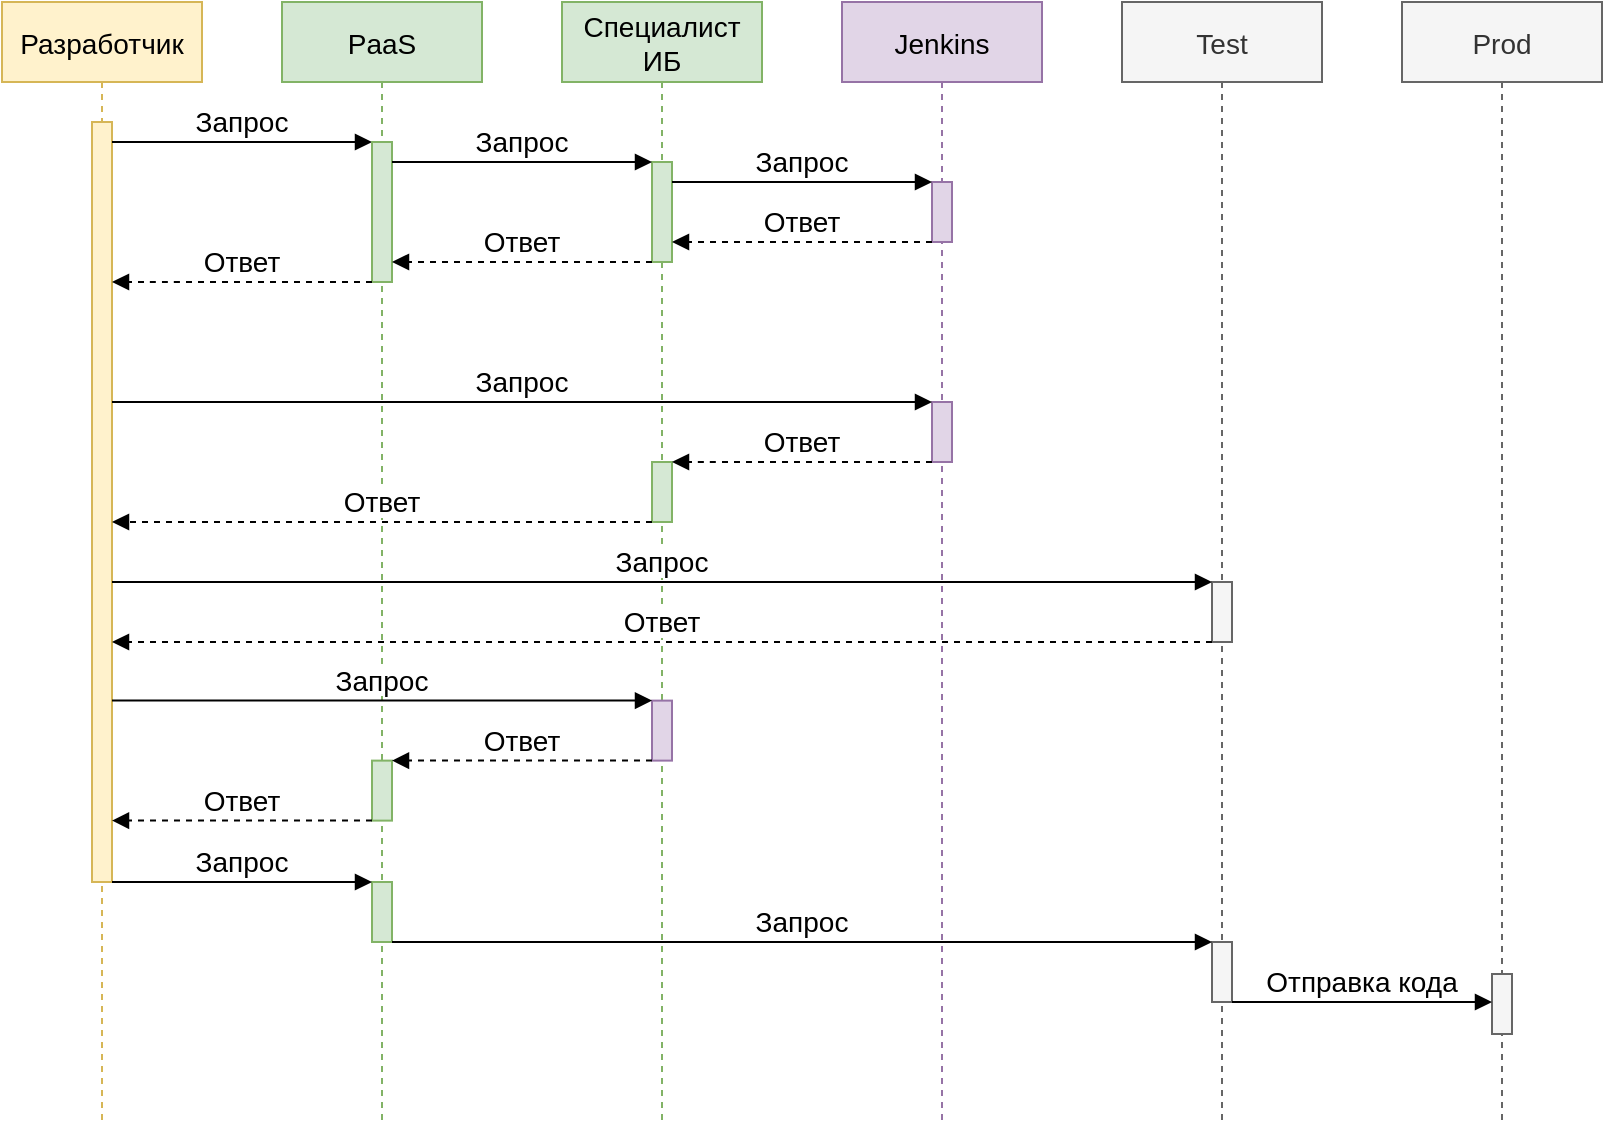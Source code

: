 <mxfile version="15.2.7" type="github" pages="4">
  <diagram id="kgpKYQtTHZ0yAKxKKP6v" name="Page-1">
    <mxGraphModel dx="1502" dy="840" grid="1" gridSize="10" guides="1" tooltips="1" connect="1" arrows="1" fold="1" page="1" pageScale="1" pageWidth="850" pageHeight="1100" math="0" shadow="0">
      <root>
        <mxCell id="0" />
        <mxCell id="1" parent="0" />
        <mxCell id="3nuBFxr9cyL0pnOWT2aG-1" value="Разработчик" style="shape=umlLifeline;perimeter=lifelinePerimeter;container=1;collapsible=0;recursiveResize=0;shadow=0;strokeWidth=1;fillColor=#fff2cc;strokeColor=#d6b656;fontStyle=0;fontSize=14;" parent="1" vertex="1">
          <mxGeometry x="20" y="80" width="100" height="560" as="geometry" />
        </mxCell>
        <mxCell id="3nuBFxr9cyL0pnOWT2aG-2" value="" style="points=[];perimeter=orthogonalPerimeter;shadow=0;strokeWidth=1;fillColor=#fff2cc;strokeColor=#d6b656;fontStyle=0;fontSize=14;" parent="3nuBFxr9cyL0pnOWT2aG-1" vertex="1">
          <mxGeometry x="45" y="60" width="10" height="380" as="geometry" />
        </mxCell>
        <mxCell id="3nuBFxr9cyL0pnOWT2aG-5" value="Специалист&#xa;ИБ" style="shape=umlLifeline;perimeter=lifelinePerimeter;container=1;collapsible=0;recursiveResize=0;shadow=0;strokeWidth=1;fillColor=#d5e8d4;strokeColor=#82b366;fontStyle=0;fontSize=14;" parent="1" vertex="1">
          <mxGeometry x="300" y="80" width="100" height="560" as="geometry" />
        </mxCell>
        <mxCell id="3nuBFxr9cyL0pnOWT2aG-6" value="" style="points=[];perimeter=orthogonalPerimeter;shadow=0;strokeWidth=1;fillColor=#d5e8d4;strokeColor=#82b366;fontStyle=0;fontSize=14;" parent="3nuBFxr9cyL0pnOWT2aG-5" vertex="1">
          <mxGeometry x="45" y="80" width="10" height="50" as="geometry" />
        </mxCell>
        <mxCell id="S2c5dp2w3q7TUs9QFYM--36" value="" style="points=[];perimeter=orthogonalPerimeter;shadow=0;strokeWidth=1;fillColor=#d5e8d4;strokeColor=#82b366;fontStyle=0;fontSize=14;" parent="3nuBFxr9cyL0pnOWT2aG-5" vertex="1">
          <mxGeometry x="45" y="230" width="10" height="30" as="geometry" />
        </mxCell>
        <mxCell id="3nuBFxr9cyL0pnOWT2aG-8" value="Запрос" style="verticalAlign=bottom;endArrow=block;shadow=0;strokeWidth=1;labelBackgroundColor=#FFFFFF;labelBorderColor=none;fontStyle=0;fontSize=14;" parent="1" source="3nuBFxr9cyL0pnOWT2aG-2" target="ON78CiNrO1nDwPZ4DCJo-1" edge="1">
          <mxGeometry relative="1" as="geometry">
            <mxPoint x="275" y="160" as="sourcePoint" />
            <mxPoint x="200" y="150" as="targetPoint" />
            <Array as="points">
              <mxPoint x="100" y="150" />
            </Array>
          </mxGeometry>
        </mxCell>
        <mxCell id="S2c5dp2w3q7TUs9QFYM--2" value="Test" style="shape=umlLifeline;perimeter=lifelinePerimeter;container=1;collapsible=0;recursiveResize=0;shadow=0;strokeWidth=1;fillColor=#f5f5f5;strokeColor=#666666;fontColor=#333333;fontStyle=0;fontSize=14;" parent="1" vertex="1">
          <mxGeometry x="580" y="80" width="100" height="560" as="geometry" />
        </mxCell>
        <mxCell id="S2c5dp2w3q7TUs9QFYM--7" value="" style="points=[];perimeter=orthogonalPerimeter;shadow=0;strokeWidth=1;fillColor=#f5f5f5;strokeColor=#666666;fontColor=#333333;fontStyle=0;fontSize=14;" parent="S2c5dp2w3q7TUs9QFYM--2" vertex="1">
          <mxGeometry x="45" y="290" width="10" height="30" as="geometry" />
        </mxCell>
        <mxCell id="S2c5dp2w3q7TUs9QFYM--55" value="" style="points=[];perimeter=orthogonalPerimeter;shadow=0;strokeWidth=1;fillColor=#f5f5f5;strokeColor=#666666;fontColor=#333333;fontStyle=0;fontSize=14;" parent="S2c5dp2w3q7TUs9QFYM--2" vertex="1">
          <mxGeometry x="45" y="470" width="10" height="30" as="geometry" />
        </mxCell>
        <mxCell id="S2c5dp2w3q7TUs9QFYM--4" value="Jenkins" style="shape=umlLifeline;perimeter=lifelinePerimeter;container=1;collapsible=0;recursiveResize=0;shadow=0;strokeWidth=1;fillColor=#e1d5e7;strokeColor=#9673a6;fontStyle=0;fontSize=14;" parent="1" vertex="1">
          <mxGeometry x="440" y="80" width="100" height="560" as="geometry" />
        </mxCell>
        <mxCell id="S2c5dp2w3q7TUs9QFYM--5" value="" style="points=[];perimeter=orthogonalPerimeter;shadow=0;strokeWidth=1;fillColor=#e1d5e7;strokeColor=#9673a6;fontStyle=0;fontSize=14;" parent="S2c5dp2w3q7TUs9QFYM--4" vertex="1">
          <mxGeometry x="45" y="90" width="10" height="30" as="geometry" />
        </mxCell>
        <mxCell id="S2c5dp2w3q7TUs9QFYM--35" value="" style="points=[];perimeter=orthogonalPerimeter;shadow=0;strokeWidth=1;fillColor=#e1d5e7;strokeColor=#9673a6;fontStyle=0;fontSize=14;" parent="S2c5dp2w3q7TUs9QFYM--4" vertex="1">
          <mxGeometry x="45" y="200" width="10" height="30" as="geometry" />
        </mxCell>
        <mxCell id="S2c5dp2w3q7TUs9QFYM--6" value="PaaS" style="shape=umlLifeline;perimeter=lifelinePerimeter;container=1;collapsible=0;recursiveResize=0;shadow=0;strokeWidth=1;fillColor=#d5e8d4;strokeColor=#82b366;fontStyle=0;fontSize=14;" parent="1" vertex="1">
          <mxGeometry x="160" y="80" width="100" height="560" as="geometry" />
        </mxCell>
        <mxCell id="S2c5dp2w3q7TUs9QFYM--42" value="" style="points=[];perimeter=orthogonalPerimeter;shadow=0;strokeWidth=1;fillColor=#d5e8d4;strokeColor=#82b366;fontStyle=0;fontSize=14;" parent="S2c5dp2w3q7TUs9QFYM--6" vertex="1">
          <mxGeometry x="45" y="440" width="10" height="30" as="geometry" />
        </mxCell>
        <mxCell id="ON78CiNrO1nDwPZ4DCJo-1" value="" style="points=[];perimeter=orthogonalPerimeter;shadow=0;strokeWidth=1;fillColor=#d5e8d4;strokeColor=#82b366;fontStyle=0;fontSize=14;" parent="S2c5dp2w3q7TUs9QFYM--6" vertex="1">
          <mxGeometry x="45" y="70" width="10" height="70" as="geometry" />
        </mxCell>
        <mxCell id="S2c5dp2w3q7TUs9QFYM--31" value="Ответ" style="verticalAlign=bottom;endArrow=block;shadow=0;strokeWidth=1;labelBackgroundColor=#FFFFFF;labelBorderColor=none;dashed=1;fontStyle=0;fontSize=14;" parent="1" source="S2c5dp2w3q7TUs9QFYM--5" target="3nuBFxr9cyL0pnOWT2aG-6" edge="1">
          <mxGeometry relative="1" as="geometry">
            <mxPoint x="240" y="240" as="sourcePoint" />
            <mxPoint x="370" y="240" as="targetPoint" />
            <Array as="points">
              <mxPoint x="400" y="200" />
            </Array>
          </mxGeometry>
        </mxCell>
        <mxCell id="S2c5dp2w3q7TUs9QFYM--32" value="Ответ" style="verticalAlign=bottom;endArrow=block;shadow=0;strokeWidth=1;labelBackgroundColor=#FFFFFF;labelBorderColor=none;dashed=1;fontStyle=0;fontSize=14;" parent="1" source="3nuBFxr9cyL0pnOWT2aG-6" target="ON78CiNrO1nDwPZ4DCJo-1" edge="1">
          <mxGeometry relative="1" as="geometry">
            <mxPoint x="355" y="220" as="sourcePoint" />
            <mxPoint x="225" y="220" as="targetPoint" />
            <Array as="points">
              <mxPoint x="320" y="210" />
              <mxPoint x="250" y="210" />
            </Array>
          </mxGeometry>
        </mxCell>
        <mxCell id="S2c5dp2w3q7TUs9QFYM--34" value="Запрос" style="verticalAlign=bottom;endArrow=block;shadow=0;strokeWidth=1;labelBackgroundColor=#FFFFFF;labelBorderColor=none;fontStyle=0;fontSize=14;" parent="1" target="S2c5dp2w3q7TUs9QFYM--35" edge="1">
          <mxGeometry relative="1" as="geometry">
            <mxPoint x="75" y="280" as="sourcePoint" />
            <mxPoint x="345" y="280" as="targetPoint" />
          </mxGeometry>
        </mxCell>
        <mxCell id="S2c5dp2w3q7TUs9QFYM--37" value="Ответ" style="verticalAlign=bottom;endArrow=block;shadow=0;strokeWidth=1;labelBackgroundColor=#FFFFFF;labelBorderColor=none;dashed=1;fontStyle=0;fontSize=14;" parent="1" edge="1">
          <mxGeometry relative="1" as="geometry">
            <mxPoint x="485" y="310" as="sourcePoint" />
            <mxPoint x="355" y="310" as="targetPoint" />
            <Array as="points">
              <mxPoint x="420" y="310" />
              <mxPoint x="370" y="310" />
            </Array>
          </mxGeometry>
        </mxCell>
        <mxCell id="S2c5dp2w3q7TUs9QFYM--38" value="Ответ" style="verticalAlign=bottom;endArrow=block;shadow=0;strokeWidth=1;labelBackgroundColor=#FFFFFF;labelBorderColor=none;dashed=1;fontStyle=0;fontSize=14;" parent="1" source="S2c5dp2w3q7TUs9QFYM--36" target="3nuBFxr9cyL0pnOWT2aG-2" edge="1">
          <mxGeometry relative="1" as="geometry">
            <mxPoint x="205" y="340" as="sourcePoint" />
            <mxPoint x="75" y="340" as="targetPoint" />
            <Array as="points">
              <mxPoint x="110" y="340" />
            </Array>
          </mxGeometry>
        </mxCell>
        <mxCell id="S2c5dp2w3q7TUs9QFYM--39" value="Запрос" style="verticalAlign=bottom;endArrow=block;shadow=0;strokeWidth=1;labelBackgroundColor=#FFFFFF;labelBorderColor=none;fontStyle=0;fontSize=14;" parent="1" source="3nuBFxr9cyL0pnOWT2aG-2" target="S2c5dp2w3q7TUs9QFYM--7" edge="1">
          <mxGeometry relative="1" as="geometry">
            <mxPoint x="75" y="370" as="sourcePoint" />
            <mxPoint x="345" y="370" as="targetPoint" />
          </mxGeometry>
        </mxCell>
        <mxCell id="S2c5dp2w3q7TUs9QFYM--41" value="Ответ" style="verticalAlign=bottom;endArrow=block;shadow=0;strokeWidth=1;labelBackgroundColor=#FFFFFF;labelBorderColor=none;dashed=1;fontStyle=0;fontSize=14;" parent="1" source="S2c5dp2w3q7TUs9QFYM--7" target="3nuBFxr9cyL0pnOWT2aG-2" edge="1">
          <mxGeometry relative="1" as="geometry">
            <mxPoint x="480" y="400" as="sourcePoint" />
            <mxPoint x="220" y="400" as="targetPoint" />
            <Array as="points">
              <mxPoint x="385" y="400" />
            </Array>
          </mxGeometry>
        </mxCell>
        <mxCell id="S2c5dp2w3q7TUs9QFYM--48" value="" style="points=[];perimeter=orthogonalPerimeter;shadow=0;strokeWidth=1;fillColor=#e1d5e7;strokeColor=#9673a6;fontStyle=0;fontSize=14;" parent="1" vertex="1">
          <mxGeometry x="345" y="429.31" width="10" height="30" as="geometry" />
        </mxCell>
        <mxCell id="S2c5dp2w3q7TUs9QFYM--49" value="Запрос" style="verticalAlign=bottom;endArrow=block;shadow=0;strokeWidth=1;labelBackgroundColor=#FFFFFF;labelBorderColor=none;fontStyle=0;fontSize=14;" parent="1" target="S2c5dp2w3q7TUs9QFYM--48" edge="1">
          <mxGeometry relative="1" as="geometry">
            <mxPoint x="75" y="429.31" as="sourcePoint" />
            <mxPoint x="345" y="429.31" as="targetPoint" />
          </mxGeometry>
        </mxCell>
        <mxCell id="S2c5dp2w3q7TUs9QFYM--50" value="" style="points=[];perimeter=orthogonalPerimeter;shadow=0;strokeWidth=1;fillColor=#d5e8d4;strokeColor=#82b366;fontStyle=0;fontSize=14;" parent="1" vertex="1">
          <mxGeometry x="205" y="459.31" width="10" height="30" as="geometry" />
        </mxCell>
        <mxCell id="S2c5dp2w3q7TUs9QFYM--51" value="Ответ" style="verticalAlign=bottom;endArrow=block;shadow=0;strokeWidth=1;labelBackgroundColor=#FFFFFF;labelBorderColor=none;dashed=1;fontStyle=0;fontSize=14;" parent="1" target="S2c5dp2w3q7TUs9QFYM--50" edge="1">
          <mxGeometry relative="1" as="geometry">
            <mxPoint x="345" y="459.31" as="sourcePoint" />
            <mxPoint x="215" y="459.31" as="targetPoint" />
            <Array as="points">
              <mxPoint x="250" y="459.31" />
            </Array>
          </mxGeometry>
        </mxCell>
        <mxCell id="S2c5dp2w3q7TUs9QFYM--52" value="Ответ" style="verticalAlign=bottom;endArrow=block;shadow=0;strokeWidth=1;labelBackgroundColor=#FFFFFF;labelBorderColor=none;dashed=1;fontStyle=0;fontSize=14;" parent="1" edge="1">
          <mxGeometry relative="1" as="geometry">
            <mxPoint x="205" y="489.31" as="sourcePoint" />
            <mxPoint x="75" y="489.31" as="targetPoint" />
            <Array as="points">
              <mxPoint x="110" y="489.31" />
            </Array>
          </mxGeometry>
        </mxCell>
        <mxCell id="S2c5dp2w3q7TUs9QFYM--53" value="Prod" style="shape=umlLifeline;perimeter=lifelinePerimeter;container=1;collapsible=0;recursiveResize=0;shadow=0;strokeWidth=1;fillColor=#f5f5f5;strokeColor=#666666;fontColor=#333333;fontStyle=0;fontSize=14;" parent="1" vertex="1">
          <mxGeometry x="720" y="80" width="100" height="560" as="geometry" />
        </mxCell>
        <mxCell id="S2c5dp2w3q7TUs9QFYM--57" value="" style="points=[];perimeter=orthogonalPerimeter;shadow=0;strokeWidth=1;fillColor=#f5f5f5;strokeColor=#666666;fontColor=#333333;fontStyle=0;fontSize=14;" parent="S2c5dp2w3q7TUs9QFYM--53" vertex="1">
          <mxGeometry x="45" y="486" width="10" height="30" as="geometry" />
        </mxCell>
        <mxCell id="S2c5dp2w3q7TUs9QFYM--54" value="Запрос" style="verticalAlign=bottom;endArrow=block;shadow=0;strokeWidth=1;labelBackgroundColor=#FFFFFF;labelBorderColor=none;fontStyle=0;fontSize=14;" parent="1" source="3nuBFxr9cyL0pnOWT2aG-2" target="S2c5dp2w3q7TUs9QFYM--42" edge="1">
          <mxGeometry relative="1" as="geometry">
            <mxPoint x="70" y="520" as="sourcePoint" />
            <mxPoint x="600" y="520" as="targetPoint" />
          </mxGeometry>
        </mxCell>
        <mxCell id="S2c5dp2w3q7TUs9QFYM--56" value="Запрос" style="verticalAlign=bottom;endArrow=block;shadow=0;strokeWidth=1;labelBackgroundColor=#FFFFFF;labelBorderColor=none;fontStyle=0;fontSize=14;" parent="1" source="S2c5dp2w3q7TUs9QFYM--42" target="S2c5dp2w3q7TUs9QFYM--55" edge="1">
          <mxGeometry relative="1" as="geometry">
            <mxPoint x="620" y="550" as="sourcePoint" />
            <mxPoint x="490" y="550" as="targetPoint" />
            <Array as="points">
              <mxPoint x="525" y="550" />
            </Array>
          </mxGeometry>
        </mxCell>
        <mxCell id="S2c5dp2w3q7TUs9QFYM--58" value="Отправка кода" style="verticalAlign=bottom;endArrow=block;shadow=0;strokeWidth=1;labelBackgroundColor=#FFFFFF;labelBorderColor=none;fontStyle=0;fontSize=14;" parent="1" source="S2c5dp2w3q7TUs9QFYM--55" edge="1">
          <mxGeometry relative="1" as="geometry">
            <mxPoint x="495" y="580" as="sourcePoint" />
            <mxPoint x="765" y="580" as="targetPoint" />
          </mxGeometry>
        </mxCell>
        <mxCell id="S2c5dp2w3q7TUs9QFYM--28" value="Запрос" style="verticalAlign=bottom;endArrow=block;shadow=0;strokeWidth=1;labelBackgroundColor=#FFFFFF;labelBorderColor=none;fontStyle=0;fontSize=14;" parent="1" source="ON78CiNrO1nDwPZ4DCJo-1" target="3nuBFxr9cyL0pnOWT2aG-6" edge="1">
          <mxGeometry relative="1" as="geometry">
            <mxPoint x="220" y="160" as="sourcePoint" />
            <mxPoint x="350" y="160" as="targetPoint" />
            <Array as="points">
              <mxPoint x="270" y="160" />
              <mxPoint x="290" y="160" />
            </Array>
          </mxGeometry>
        </mxCell>
        <mxCell id="ON78CiNrO1nDwPZ4DCJo-2" value="Запрос" style="verticalAlign=bottom;endArrow=block;shadow=0;strokeWidth=1;labelBackgroundColor=#FFFFFF;labelBorderColor=none;fontStyle=0;fontSize=14;" parent="1" edge="1">
          <mxGeometry relative="1" as="geometry">
            <mxPoint x="355" y="170" as="sourcePoint" />
            <mxPoint x="485" y="170" as="targetPoint" />
            <Array as="points">
              <mxPoint x="410" y="170" />
              <mxPoint x="430" y="170" />
            </Array>
          </mxGeometry>
        </mxCell>
        <mxCell id="ON78CiNrO1nDwPZ4DCJo-3" value="Ответ" style="verticalAlign=bottom;endArrow=block;shadow=0;strokeWidth=1;labelBackgroundColor=#FFFFFF;labelBorderColor=none;dashed=1;fontStyle=0;fontSize=14;" parent="1" source="ON78CiNrO1nDwPZ4DCJo-1" target="3nuBFxr9cyL0pnOWT2aG-2" edge="1">
          <mxGeometry relative="1" as="geometry">
            <mxPoint x="355" y="220" as="sourcePoint" />
            <mxPoint x="225" y="220" as="targetPoint" />
            <Array as="points">
              <mxPoint x="130" y="220" />
              <mxPoint x="100" y="220" />
            </Array>
          </mxGeometry>
        </mxCell>
      </root>
    </mxGraphModel>
  </diagram>
  <diagram id="7ES2DVL_CfuBTwCv6nby" name="Запуск">
    <mxGraphModel dx="418" dy="1197" grid="1" gridSize="10" guides="1" tooltips="1" connect="1" arrows="1" fold="1" page="1" pageScale="1" pageWidth="827" pageHeight="1169" math="0" shadow="0">
      <root>
        <mxCell id="27Rgcp8mWrhAk3zKjP84-0" />
        <mxCell id="27Rgcp8mWrhAk3zKjP84-1" parent="27Rgcp8mWrhAk3zKjP84-0" />
        <mxCell id="27Rgcp8mWrhAk3zKjP84-2" value="Разработчик" style="shape=umlLifeline;perimeter=lifelinePerimeter;container=1;collapsible=0;recursiveResize=0;shadow=0;strokeWidth=1;fillColor=#fff2cc;strokeColor=#d6b656;fontStyle=0;fontSize=14;" vertex="1" parent="27Rgcp8mWrhAk3zKjP84-1">
          <mxGeometry x="40" y="80" width="100" height="160" as="geometry" />
        </mxCell>
        <mxCell id="27Rgcp8mWrhAk3zKjP84-3" value="" style="points=[];perimeter=orthogonalPerimeter;shadow=0;strokeWidth=1;fillColor=#fff2cc;strokeColor=#d6b656;fontStyle=0;fontSize=14;" vertex="1" parent="27Rgcp8mWrhAk3zKjP84-2">
          <mxGeometry x="45" y="60" width="10" height="90" as="geometry" />
        </mxCell>
        <mxCell id="27Rgcp8mWrhAk3zKjP84-4" value="Специалист&#xa;ИБ" style="shape=umlLifeline;perimeter=lifelinePerimeter;container=1;collapsible=0;recursiveResize=0;shadow=0;strokeWidth=1;fillColor=#d5e8d4;strokeColor=#82b366;fontStyle=0;fontSize=14;" vertex="1" parent="27Rgcp8mWrhAk3zKjP84-1">
          <mxGeometry x="440" y="80" width="100" height="160" as="geometry" />
        </mxCell>
        <mxCell id="27Rgcp8mWrhAk3zKjP84-5" value="" style="points=[];perimeter=orthogonalPerimeter;shadow=0;strokeWidth=1;fillColor=#d5e8d4;strokeColor=#82b366;fontStyle=0;fontSize=14;" vertex="1" parent="27Rgcp8mWrhAk3zKjP84-4">
          <mxGeometry x="45" y="80" width="10" height="50" as="geometry" />
        </mxCell>
        <mxCell id="27Rgcp8mWrhAk3zKjP84-7" value="" style="verticalAlign=bottom;endArrow=block;shadow=0;strokeWidth=1;labelBackgroundColor=#FFFFFF;labelBorderColor=none;fontStyle=0;fontSize=12;" edge="1" parent="27Rgcp8mWrhAk3zKjP84-1" source="27Rgcp8mWrhAk3zKjP84-3" target="27Rgcp8mWrhAk3zKjP84-13">
          <mxGeometry y="-10" relative="1" as="geometry">
            <mxPoint x="275" y="160" as="sourcePoint" />
            <mxPoint x="200" y="150" as="targetPoint" />
            <Array as="points">
              <mxPoint x="100" y="150" />
            </Array>
            <mxPoint as="offset" />
          </mxGeometry>
        </mxCell>
        <mxCell id="cJF-9un8I8PKp7WHhQq0-0" value="Запрос на создание&lt;br style=&quot;padding: 0px ; margin: 0px&quot;&gt;пресета" style="edgeLabel;html=1;align=center;verticalAlign=middle;resizable=0;points=[];fontSize=12;" vertex="1" connectable="0" parent="27Rgcp8mWrhAk3zKjP84-7">
          <mxGeometry x="-0.07" y="-1" relative="1" as="geometry">
            <mxPoint x="7" y="-1" as="offset" />
          </mxGeometry>
        </mxCell>
        <mxCell id="27Rgcp8mWrhAk3zKjP84-8" value="Jenkins" style="shape=umlLifeline;perimeter=lifelinePerimeter;container=1;collapsible=0;recursiveResize=0;shadow=0;strokeWidth=1;fillColor=#e1d5e7;strokeColor=#9673a6;fontStyle=0;fontSize=14;" vertex="1" parent="27Rgcp8mWrhAk3zKjP84-1">
          <mxGeometry x="640" y="80" width="100" height="160" as="geometry" />
        </mxCell>
        <mxCell id="27Rgcp8mWrhAk3zKjP84-9" value="" style="points=[];perimeter=orthogonalPerimeter;shadow=0;strokeWidth=1;fillColor=#e1d5e7;strokeColor=#9673a6;fontStyle=0;fontSize=14;" vertex="1" parent="27Rgcp8mWrhAk3zKjP84-8">
          <mxGeometry x="45" y="90" width="10" height="30" as="geometry" />
        </mxCell>
        <mxCell id="27Rgcp8mWrhAk3zKjP84-11" value="PaaS" style="shape=umlLifeline;perimeter=lifelinePerimeter;container=1;collapsible=0;recursiveResize=0;shadow=0;strokeWidth=1;fillColor=#d5e8d4;strokeColor=#82b366;fontStyle=0;fontSize=14;" vertex="1" parent="27Rgcp8mWrhAk3zKjP84-1">
          <mxGeometry x="240" y="80" width="100" height="160" as="geometry" />
        </mxCell>
        <mxCell id="27Rgcp8mWrhAk3zKjP84-13" value="" style="points=[];perimeter=orthogonalPerimeter;shadow=0;strokeWidth=1;fillColor=#d5e8d4;strokeColor=#82b366;fontStyle=0;fontSize=14;" vertex="1" parent="27Rgcp8mWrhAk3zKjP84-11">
          <mxGeometry x="45" y="70" width="10" height="70" as="geometry" />
        </mxCell>
        <mxCell id="27Rgcp8mWrhAk3zKjP84-14" value="Получение скрипта" style="verticalAlign=bottom;endArrow=block;shadow=0;strokeWidth=1;labelBackgroundColor=#FFFFFF;labelBorderColor=none;fontStyle=0;fontSize=12;" edge="1" parent="27Rgcp8mWrhAk3zKjP84-1" source="27Rgcp8mWrhAk3zKjP84-9" target="27Rgcp8mWrhAk3zKjP84-5">
          <mxGeometry relative="1" as="geometry">
            <mxPoint x="240" y="240" as="sourcePoint" />
            <mxPoint x="370" y="240" as="targetPoint" />
            <Array as="points">
              <mxPoint x="530" y="200" />
            </Array>
            <mxPoint as="offset" />
          </mxGeometry>
        </mxCell>
        <mxCell id="27Rgcp8mWrhAk3zKjP84-15" value="" style="verticalAlign=bottom;endArrow=block;shadow=0;strokeWidth=1;labelBackgroundColor=#FFFFFF;labelBorderColor=none;fontStyle=0;fontSize=12;" edge="1" parent="27Rgcp8mWrhAk3zKjP84-1" source="27Rgcp8mWrhAk3zKjP84-5" target="27Rgcp8mWrhAk3zKjP84-13">
          <mxGeometry x="-0.21" y="10" relative="1" as="geometry">
            <mxPoint x="355" y="220" as="sourcePoint" />
            <mxPoint x="225" y="220" as="targetPoint" />
            <Array as="points">
              <mxPoint x="440" y="210" />
              <mxPoint x="340" y="210" />
            </Array>
            <mxPoint as="offset" />
          </mxGeometry>
        </mxCell>
        <mxCell id="cJF-9un8I8PKp7WHhQq0-2" value="Text" style="edgeLabel;html=1;align=center;verticalAlign=middle;resizable=0;points=[];fontSize=12;" vertex="1" connectable="0" parent="27Rgcp8mWrhAk3zKjP84-15">
          <mxGeometry x="-0.341" y="2" relative="1" as="geometry">
            <mxPoint as="offset" />
          </mxGeometry>
        </mxCell>
        <mxCell id="cJF-9un8I8PKp7WHhQq0-3" value="Передача скрипта и&lt;br style=&quot;padding: 0px ; margin: 0px&quot;&gt;номера пресета" style="edgeLabel;html=1;align=center;verticalAlign=middle;resizable=0;points=[];fontSize=12;" vertex="1" connectable="0" parent="27Rgcp8mWrhAk3zKjP84-15">
          <mxGeometry x="-0.366" y="2" relative="1" as="geometry">
            <mxPoint x="-35" y="-4" as="offset" />
          </mxGeometry>
        </mxCell>
        <mxCell id="27Rgcp8mWrhAk3zKjP84-16" value="" style="verticalAlign=bottom;endArrow=block;shadow=0;strokeWidth=1;labelBackgroundColor=#FFFFFF;labelBorderColor=none;fontStyle=0;fontSize=12;" edge="1" parent="27Rgcp8mWrhAk3zKjP84-1" source="27Rgcp8mWrhAk3zKjP84-13" target="27Rgcp8mWrhAk3zKjP84-5">
          <mxGeometry relative="1" as="geometry">
            <mxPoint x="220" y="160" as="sourcePoint" />
            <mxPoint x="350" y="160" as="targetPoint" />
            <Array as="points">
              <mxPoint x="340" y="160" />
              <mxPoint x="350" y="160" />
            </Array>
          </mxGeometry>
        </mxCell>
        <mxCell id="cJF-9un8I8PKp7WHhQq0-1" value="Передача запроса" style="edgeLabel;html=1;align=center;verticalAlign=middle;resizable=0;points=[];fontSize=12;" vertex="1" connectable="0" parent="27Rgcp8mWrhAk3zKjP84-16">
          <mxGeometry x="0.149" y="2" relative="1" as="geometry">
            <mxPoint x="-14" y="-8" as="offset" />
          </mxGeometry>
        </mxCell>
        <mxCell id="27Rgcp8mWrhAk3zKjP84-17" value="Ввод данных" style="verticalAlign=bottom;endArrow=block;shadow=0;strokeWidth=1;labelBackgroundColor=#FFFFFF;labelBorderColor=none;fontStyle=0;fontSize=12;" edge="1" parent="27Rgcp8mWrhAk3zKjP84-1" source="27Rgcp8mWrhAk3zKjP84-5" target="27Rgcp8mWrhAk3zKjP84-9">
          <mxGeometry relative="1" as="geometry">
            <mxPoint x="355" y="170" as="sourcePoint" />
            <mxPoint x="485" y="170" as="targetPoint" />
            <Array as="points">
              <mxPoint x="560" y="170" />
            </Array>
            <mxPoint as="offset" />
          </mxGeometry>
        </mxCell>
        <mxCell id="27Rgcp8mWrhAk3zKjP84-18" value="" style="verticalAlign=bottom;endArrow=block;shadow=0;strokeWidth=1;labelBackgroundColor=#FFFFFF;labelBorderColor=none;fontStyle=0;fontSize=12;" edge="1" parent="27Rgcp8mWrhAk3zKjP84-1" source="27Rgcp8mWrhAk3zKjP84-13" target="27Rgcp8mWrhAk3zKjP84-3">
          <mxGeometry relative="1" as="geometry">
            <mxPoint x="355" y="220" as="sourcePoint" />
            <mxPoint x="225" y="220" as="targetPoint" />
            <Array as="points">
              <mxPoint x="130" y="220" />
              <mxPoint x="100" y="220" />
            </Array>
            <mxPoint as="offset" />
          </mxGeometry>
        </mxCell>
        <mxCell id="6kbzqLzp7XTvhMEeEomE-5" value="Сообщение о выполнении&lt;br style=&quot;padding: 0px ; margin: 0px&quot;&gt;запроса и передача скрипта&lt;br style=&quot;padding: 0px ; margin: 0px&quot;&gt;и номера пресета" style="edgeLabel;html=1;align=center;verticalAlign=middle;resizable=0;points=[];fontSize=12;" vertex="1" connectable="0" parent="27Rgcp8mWrhAk3zKjP84-18">
          <mxGeometry x="-0.599" y="-1" relative="1" as="geometry">
            <mxPoint x="-57" y="-8" as="offset" />
          </mxGeometry>
        </mxCell>
        <mxCell id="cJF-9un8I8PKp7WHhQq0-4" value="" style="endArrow=block;html=1;labelBackgroundColor=default;fontSize=12;endFill=1;" edge="1" parent="27Rgcp8mWrhAk3zKjP84-1" source="27Rgcp8mWrhAk3zKjP84-5" target="27Rgcp8mWrhAk3zKjP84-13">
          <mxGeometry width="50" height="50" relative="1" as="geometry">
            <mxPoint x="370" y="200" as="sourcePoint" />
            <mxPoint x="320" y="210" as="targetPoint" />
            <Array as="points">
              <mxPoint x="430" y="210" />
            </Array>
          </mxGeometry>
        </mxCell>
        <mxCell id="cJF-9un8I8PKp7WHhQq0-5" value="" style="endArrow=block;html=1;labelBackgroundColor=default;fontSize=12;endFill=1;" edge="1" parent="27Rgcp8mWrhAk3zKjP84-1" source="27Rgcp8mWrhAk3zKjP84-3" target="27Rgcp8mWrhAk3zKjP84-13">
          <mxGeometry width="50" height="50" relative="1" as="geometry">
            <mxPoint x="230" y="220" as="sourcePoint" />
            <mxPoint x="280" y="170" as="targetPoint" />
            <Array as="points">
              <mxPoint x="230" y="150" />
            </Array>
          </mxGeometry>
        </mxCell>
        <mxCell id="6kbzqLzp7XTvhMEeEomE-6" value="" style="endArrow=block;html=1;labelBackgroundColor=default;fontSize=12;endFill=1;" edge="1" parent="27Rgcp8mWrhAk3zKjP84-1" source="27Rgcp8mWrhAk3zKjP84-13" target="27Rgcp8mWrhAk3zKjP84-3">
          <mxGeometry width="50" height="50" relative="1" as="geometry">
            <mxPoint x="290" y="190" as="sourcePoint" />
            <mxPoint x="340" y="140" as="targetPoint" />
            <Array as="points">
              <mxPoint x="110" y="220" />
            </Array>
          </mxGeometry>
        </mxCell>
      </root>
    </mxGraphModel>
  </diagram>
  <diagram id="wNgaJpVbSE5G9nfTilH1" name="Проверка и отчет">
    <mxGraphModel dx="505" dy="1447" grid="1" gridSize="10" guides="1" tooltips="1" connect="1" arrows="1" fold="1" page="1" pageScale="1" pageWidth="827" pageHeight="1169" math="0" shadow="0">
      <root>
        <mxCell id="T9OCrhrhXCT-eOKk-Y8O-0" />
        <mxCell id="T9OCrhrhXCT-eOKk-Y8O-1" parent="T9OCrhrhXCT-eOKk-Y8O-0" />
        <mxCell id="P556YiQwXPu9jz4X2XfG-0" value="Разработчик" style="shape=umlLifeline;perimeter=lifelinePerimeter;container=1;collapsible=0;recursiveResize=0;shadow=0;strokeWidth=1;fillColor=#fff2cc;strokeColor=#d6b656;fontStyle=0;fontSize=14;" vertex="1" parent="T9OCrhrhXCT-eOKk-Y8O-1">
          <mxGeometry x="40" y="80" width="100" height="440" as="geometry" />
        </mxCell>
        <mxCell id="P556YiQwXPu9jz4X2XfG-1" value="" style="points=[];perimeter=orthogonalPerimeter;shadow=0;strokeWidth=1;fillColor=#fff2cc;strokeColor=#d6b656;fontStyle=0;fontSize=14;" vertex="1" parent="P556YiQwXPu9jz4X2XfG-0">
          <mxGeometry x="45" y="60" width="10" height="360" as="geometry" />
        </mxCell>
        <mxCell id="P556YiQwXPu9jz4X2XfG-11" value="PaaS" style="shape=umlLifeline;perimeter=lifelinePerimeter;container=1;collapsible=0;recursiveResize=0;shadow=0;strokeWidth=1;fillColor=#d5e8d4;strokeColor=#82b366;fontStyle=0;fontSize=14;" vertex="1" parent="T9OCrhrhXCT-eOKk-Y8O-1">
          <mxGeometry x="200" y="80" width="100" height="440" as="geometry" />
        </mxCell>
        <mxCell id="P556YiQwXPu9jz4X2XfG-31" value="" style="points=[];perimeter=orthogonalPerimeter;shadow=0;strokeWidth=1;fillColor=#d5e8d4;strokeColor=#82b366;fontStyle=0;fontSize=14;" vertex="1" parent="P556YiQwXPu9jz4X2XfG-11">
          <mxGeometry x="45" y="110" width="10" height="30" as="geometry" />
        </mxCell>
        <mxCell id="P556YiQwXPu9jz4X2XfG-69" value="" style="points=[];perimeter=orthogonalPerimeter;shadow=0;strokeWidth=1;fillColor=#d5e8d4;strokeColor=#82b366;fontStyle=0;fontSize=14;" vertex="1" parent="P556YiQwXPu9jz4X2XfG-11">
          <mxGeometry x="45" y="337" width="10" height="30" as="geometry" />
        </mxCell>
        <mxCell id="P556YiQwXPu9jz4X2XfG-8" value="Jenkins" style="shape=umlLifeline;perimeter=lifelinePerimeter;container=1;collapsible=0;recursiveResize=0;shadow=0;strokeWidth=1;fillColor=#e1d5e7;strokeColor=#9673a6;fontStyle=0;fontSize=14;" vertex="1" parent="T9OCrhrhXCT-eOKk-Y8O-1">
          <mxGeometry x="680" y="80" width="100" height="440" as="geometry" />
        </mxCell>
        <mxCell id="P556YiQwXPu9jz4X2XfG-10" value="" style="points=[];perimeter=orthogonalPerimeter;shadow=0;strokeWidth=1;fillColor=#e1d5e7;strokeColor=#9673a6;fontStyle=0;fontSize=14;" vertex="1" parent="P556YiQwXPu9jz4X2XfG-8">
          <mxGeometry x="45" y="80" width="10" height="80" as="geometry" />
        </mxCell>
        <mxCell id="P556YiQwXPu9jz4X2XfG-55" value="" style="points=[];perimeter=orthogonalPerimeter;shadow=0;strokeWidth=1;fillColor=#e1d5e7;strokeColor=#9673a6;fontStyle=0;fontSize=14;" vertex="1" parent="P556YiQwXPu9jz4X2XfG-8">
          <mxGeometry x="45" y="300" width="10" height="80" as="geometry" />
        </mxCell>
        <mxCell id="P556YiQwXPu9jz4X2XfG-73" value="" style="endArrow=block;html=1;fontSize=12;endFill=1;" edge="1" parent="P556YiQwXPu9jz4X2XfG-8">
          <mxGeometry width="50" height="50" relative="1" as="geometry">
            <mxPoint x="45" y="380" as="sourcePoint" />
            <mxPoint x="-105" y="380" as="targetPoint" />
            <Array as="points" />
          </mxGeometry>
        </mxCell>
        <mxCell id="P556YiQwXPu9jz4X2XfG-75" value="&lt;span style=&quot;color: rgba(0 , 0 , 0 , 0) ; font-family: monospace ; font-size: 0px ; background-color: rgb(248 , 249 , 250)&quot;&gt;%3CmxGraphModel%3E%3Croot%3E%3CmxCell%20id%3D%220%22%2F%3E%3CmxCell%20id%3D%221%22%20parent%3D%220%22%2F%3E%3CmxCell%20id%3D%222%22%20value%3D%22%D0%A0%D0%B5%D0%B7%D1%83%D0%BB%D1%8C%D1%82%D0%B0%D1%82%D1%8B%26lt%3Bbr%26gt%3B%D1%81%D0%BA%D0%B0%D0%BD%D0%B8%D1%80%D0%BE%D0%B2%D0%B0%D0%BD%D0%B8%D1%8F%22%20style%3D%22edgeLabel%3Bhtml%3D1%3Balign%3Dcenter%3BverticalAlign%3Dmiddle%3Bresizable%3D0%3Bpoints%3D%5B%5D%3BfontSize%3D12%3B%22%20vertex%3D%221%22%20connectable%3D%220%22%20parent%3D%221%22%3E%3CmxGeometry%20x%3D%22652.619%22%20y%3D%22237%22%20as%3D%22geometry%22%2F%3E%3C%2FmxCell%3E%3C%2Froot%3E%3C%2FmxGraphModel%3E&lt;/span&gt;" style="edgeLabel;html=1;align=center;verticalAlign=middle;resizable=0;points=[];fontSize=12;" vertex="1" connectable="0" parent="P556YiQwXPu9jz4X2XfG-73">
          <mxGeometry x="0.262" y="1" relative="1" as="geometry">
            <mxPoint as="offset" />
          </mxGeometry>
        </mxCell>
        <mxCell id="P556YiQwXPu9jz4X2XfG-76" value="Результаты&lt;br&gt;сканирования" style="edgeLabel;html=1;align=center;verticalAlign=middle;resizable=0;points=[];fontSize=12;" vertex="1" connectable="0" parent="P556YiQwXPu9jz4X2XfG-73">
          <mxGeometry x="0.421" relative="1" as="geometry">
            <mxPoint x="32" y="-2" as="offset" />
          </mxGeometry>
        </mxCell>
        <mxCell id="P556YiQwXPu9jz4X2XfG-2" value="Специалист&#xa;ИБ" style="shape=umlLifeline;perimeter=lifelinePerimeter;container=1;collapsible=0;recursiveResize=0;shadow=0;strokeWidth=1;fillColor=#d5e8d4;strokeColor=#82b366;fontStyle=0;fontSize=14;" vertex="1" parent="T9OCrhrhXCT-eOKk-Y8O-1">
          <mxGeometry x="520" y="80" width="100" height="440" as="geometry" />
        </mxCell>
        <mxCell id="P556YiQwXPu9jz4X2XfG-4" value="" style="points=[];perimeter=orthogonalPerimeter;shadow=0;strokeWidth=1;fillColor=#d5e8d4;strokeColor=#82b366;fontStyle=0;fontSize=14;" vertex="1" parent="P556YiQwXPu9jz4X2XfG-2">
          <mxGeometry x="45" y="140" width="10" height="40" as="geometry" />
        </mxCell>
        <mxCell id="P556YiQwXPu9jz4X2XfG-63" value="" style="points=[];perimeter=orthogonalPerimeter;shadow=0;strokeWidth=1;fillColor=#d5e8d4;strokeColor=#82b366;fontStyle=0;fontSize=14;" vertex="1" parent="P556YiQwXPu9jz4X2XfG-2">
          <mxGeometry x="45" y="240" width="10" height="40" as="geometry" />
        </mxCell>
        <mxCell id="P556YiQwXPu9jz4X2XfG-72" value="" style="points=[];perimeter=orthogonalPerimeter;shadow=0;strokeWidth=1;fillColor=#d5e8d4;strokeColor=#82b366;fontStyle=0;fontSize=14;" vertex="1" parent="P556YiQwXPu9jz4X2XfG-2">
          <mxGeometry x="45" y="367" width="10" height="40" as="geometry" />
        </mxCell>
        <mxCell id="P556YiQwXPu9jz4X2XfG-29" value="Agile ИБ" style="shape=umlLifeline;perimeter=lifelinePerimeter;container=1;collapsible=0;recursiveResize=0;shadow=0;strokeWidth=1;fillColor=#fff2cc;strokeColor=#d6b656;fontStyle=0;fontSize=14;" vertex="1" parent="T9OCrhrhXCT-eOKk-Y8O-1">
          <mxGeometry x="359" y="80" width="100" height="440" as="geometry" />
        </mxCell>
        <mxCell id="P556YiQwXPu9jz4X2XfG-30" value="" style="points=[];perimeter=orthogonalPerimeter;shadow=0;strokeWidth=1;fillColor=#fff2cc;strokeColor=#d6b656;fontStyle=0;fontSize=14;" vertex="1" parent="P556YiQwXPu9jz4X2XfG-29">
          <mxGeometry x="45" y="180" width="10" height="30" as="geometry" />
        </mxCell>
        <mxCell id="P556YiQwXPu9jz4X2XfG-14" value="Код на проверку" style="verticalAlign=bottom;endArrow=block;shadow=0;strokeWidth=1;labelBackgroundColor=default;labelBorderColor=none;fontStyle=0;fontSize=12;" edge="1" parent="T9OCrhrhXCT-eOKk-Y8O-1" target="P556YiQwXPu9jz4X2XfG-10" source="P556YiQwXPu9jz4X2XfG-1">
          <mxGeometry relative="1" as="geometry">
            <mxPoint x="75" y="160" as="sourcePoint" />
            <mxPoint x="345" y="160" as="targetPoint" />
            <Array as="points">
              <mxPoint x="410" y="160" />
            </Array>
            <mxPoint as="offset" />
          </mxGeometry>
        </mxCell>
        <mxCell id="P556YiQwXPu9jz4X2XfG-32" value="Запрос" style="verticalAlign=bottom;endArrow=block;shadow=0;strokeWidth=1;labelBackgroundColor=#FFFFFF;labelBorderColor=none;fontStyle=0;fontSize=12;" edge="1" parent="T9OCrhrhXCT-eOKk-Y8O-1" source="P556YiQwXPu9jz4X2XfG-1" target="P556YiQwXPu9jz4X2XfG-31">
          <mxGeometry relative="1" as="geometry">
            <mxPoint x="98" y="184.58" as="sourcePoint" />
            <mxPoint x="250" y="190" as="targetPoint" />
            <Array as="points">
              <mxPoint x="130" y="190" />
              <mxPoint x="160" y="190" />
              <mxPoint x="210" y="190" />
            </Array>
          </mxGeometry>
        </mxCell>
        <mxCell id="P556YiQwXPu9jz4X2XfG-33" value="Передача запроса" style="verticalAlign=bottom;endArrow=block;shadow=0;strokeWidth=1;labelBackgroundColor=default;labelBorderColor=none;fontStyle=0;fontSize=12;" edge="1" parent="T9OCrhrhXCT-eOKk-Y8O-1" source="P556YiQwXPu9jz4X2XfG-31" target="P556YiQwXPu9jz4X2XfG-4">
          <mxGeometry relative="1" as="geometry">
            <mxPoint x="230" y="220" as="sourcePoint" />
            <mxPoint x="545" y="230" as="targetPoint" />
            <Array as="points">
              <mxPoint x="545" y="220" />
            </Array>
            <mxPoint as="offset" />
          </mxGeometry>
        </mxCell>
        <mxCell id="P556YiQwXPu9jz4X2XfG-34" value="" style="endArrow=block;html=1;endFill=1;" edge="1" parent="T9OCrhrhXCT-eOKk-Y8O-1">
          <mxGeometry width="50" height="50" relative="1" as="geometry">
            <mxPoint x="725" y="239" as="sourcePoint" />
            <mxPoint x="575" y="239" as="targetPoint" />
            <Array as="points" />
          </mxGeometry>
        </mxCell>
        <mxCell id="P556YiQwXPu9jz4X2XfG-37" value="Результаты&lt;br&gt;сканирования" style="edgeLabel;html=1;align=center;verticalAlign=middle;resizable=0;points=[];fontSize=12;" vertex="1" connectable="0" parent="P556YiQwXPu9jz4X2XfG-34">
          <mxGeometry x="-0.035" y="-1" relative="1" as="geometry">
            <mxPoint y="-1" as="offset" />
          </mxGeometry>
        </mxCell>
        <mxCell id="P556YiQwXPu9jz4X2XfG-40" value="" style="endArrow=block;html=1;endFill=1;" edge="1" parent="T9OCrhrhXCT-eOKk-Y8O-1" source="P556YiQwXPu9jz4X2XfG-30" target="P556YiQwXPu9jz4X2XfG-1">
          <mxGeometry width="50" height="50" relative="1" as="geometry">
            <mxPoint x="406" y="290" as="sourcePoint" />
            <mxPoint x="255" y="290" as="targetPoint" />
            <Array as="points">
              <mxPoint x="385" y="290" />
              <mxPoint x="360" y="290" />
            </Array>
          </mxGeometry>
        </mxCell>
        <mxCell id="P556YiQwXPu9jz4X2XfG-41" value="Результаты и рекомендации" style="edgeLabel;html=1;align=center;verticalAlign=middle;resizable=0;points=[];fontSize=12;" vertex="1" connectable="0" parent="P556YiQwXPu9jz4X2XfG-40">
          <mxGeometry x="-0.035" y="-1" relative="1" as="geometry">
            <mxPoint y="-9" as="offset" />
          </mxGeometry>
        </mxCell>
        <mxCell id="P556YiQwXPu9jz4X2XfG-38" value="" style="endArrow=block;html=1;endFill=1;" edge="1" parent="T9OCrhrhXCT-eOKk-Y8O-1" source="P556YiQwXPu9jz4X2XfG-4">
          <mxGeometry width="50" height="50" relative="1" as="geometry">
            <mxPoint x="564" y="260.0" as="sourcePoint" />
            <mxPoint x="414" y="260.0" as="targetPoint" />
            <Array as="points">
              <mxPoint x="544" y="260" />
              <mxPoint x="519" y="260" />
            </Array>
          </mxGeometry>
        </mxCell>
        <mxCell id="P556YiQwXPu9jz4X2XfG-39" value="Провалидированные&lt;br style=&quot;font-size: 12px;&quot;&gt;результаты" style="edgeLabel;html=1;align=center;verticalAlign=middle;resizable=0;points=[];fontSize=12;" vertex="1" connectable="0" parent="P556YiQwXPu9jz4X2XfG-38">
          <mxGeometry x="-0.035" y="-1" relative="1" as="geometry">
            <mxPoint x="-2" y="-1" as="offset" />
          </mxGeometry>
        </mxCell>
        <mxCell id="P556YiQwXPu9jz4X2XfG-46" value="" style="endArrow=block;html=1;fontSize=12;endFill=1;" edge="1" parent="T9OCrhrhXCT-eOKk-Y8O-1" source="P556YiQwXPu9jz4X2XfG-4" target="P556YiQwXPu9jz4X2XfG-30">
          <mxGeometry width="50" height="50" relative="1" as="geometry">
            <mxPoint x="550" y="300" as="sourcePoint" />
            <mxPoint x="550" y="250" as="targetPoint" />
            <Array as="points">
              <mxPoint x="470" y="260" />
              <mxPoint x="414" y="260" />
            </Array>
          </mxGeometry>
        </mxCell>
        <mxCell id="P556YiQwXPu9jz4X2XfG-47" value="" style="endArrow=block;html=1;fontSize=12;endFill=1;" edge="1" parent="T9OCrhrhXCT-eOKk-Y8O-1" source="P556YiQwXPu9jz4X2XfG-10">
          <mxGeometry width="50" height="50" relative="1" as="geometry">
            <mxPoint x="726" y="239" as="sourcePoint" />
            <mxPoint x="575" y="239" as="targetPoint" />
            <Array as="points">
              <mxPoint x="600" y="239" />
            </Array>
          </mxGeometry>
        </mxCell>
        <mxCell id="P556YiQwXPu9jz4X2XfG-61" value="Код на проверку" style="verticalAlign=bottom;endArrow=block;shadow=0;strokeWidth=1;labelBackgroundColor=default;labelBorderColor=none;fontStyle=0;fontSize=12;" edge="1" parent="T9OCrhrhXCT-eOKk-Y8O-1" source="P556YiQwXPu9jz4X2XfG-1" target="P556YiQwXPu9jz4X2XfG-55">
          <mxGeometry relative="1" as="geometry">
            <mxPoint x="94" y="380.0" as="sourcePoint" />
            <mxPoint x="724" y="380.0" as="targetPoint" />
            <Array as="points">
              <mxPoint x="409" y="380.0" />
            </Array>
            <mxPoint as="offset" />
          </mxGeometry>
        </mxCell>
        <mxCell id="P556YiQwXPu9jz4X2XfG-62" value="" style="endArrow=block;html=1;labelBackgroundColor=default;fontSize=12;dashed=1;startArrow=block;startFill=1;endFill=1;" edge="1" parent="T9OCrhrhXCT-eOKk-Y8O-1" source="P556YiQwXPu9jz4X2XfG-1" target="P556YiQwXPu9jz4X2XfG-63">
          <mxGeometry width="50" height="50" relative="1" as="geometry">
            <mxPoint x="410" y="350" as="sourcePoint" />
            <mxPoint x="350" y="300" as="targetPoint" />
            <Array as="points">
              <mxPoint x="350" y="340" />
            </Array>
          </mxGeometry>
        </mxCell>
        <mxCell id="P556YiQwXPu9jz4X2XfG-64" value="Инициализация и проведение собрания" style="edgeLabel;html=1;align=center;verticalAlign=middle;resizable=0;points=[];fontSize=12;" vertex="1" connectable="0" parent="P556YiQwXPu9jz4X2XfG-62">
          <mxGeometry x="-0.063" y="1" relative="1" as="geometry">
            <mxPoint x="35" y="-9" as="offset" />
          </mxGeometry>
        </mxCell>
        <mxCell id="P556YiQwXPu9jz4X2XfG-70" value="Запрос" style="verticalAlign=bottom;endArrow=block;shadow=0;strokeWidth=1;labelBackgroundColor=#FFFFFF;labelBorderColor=none;fontStyle=0;fontSize=12;" edge="1" parent="T9OCrhrhXCT-eOKk-Y8O-1" target="P556YiQwXPu9jz4X2XfG-69">
          <mxGeometry relative="1" as="geometry">
            <mxPoint x="95" y="417" as="sourcePoint" />
            <mxPoint x="270" y="444" as="targetPoint" />
            <Array as="points">
              <mxPoint x="150" y="417" />
              <mxPoint x="210" y="417" />
              <mxPoint x="230" y="417" />
            </Array>
          </mxGeometry>
        </mxCell>
        <mxCell id="P556YiQwXPu9jz4X2XfG-71" value="Передача запроса" style="verticalAlign=bottom;endArrow=block;shadow=0;strokeWidth=1;labelBackgroundColor=default;labelBorderColor=none;fontStyle=0;fontSize=12;" edge="1" parent="T9OCrhrhXCT-eOKk-Y8O-1">
          <mxGeometry relative="1" as="geometry">
            <mxPoint x="255.0" y="447" as="sourcePoint" />
            <mxPoint x="565" y="447" as="targetPoint" />
            <Array as="points">
              <mxPoint x="480" y="447" />
            </Array>
            <mxPoint as="offset" />
          </mxGeometry>
        </mxCell>
        <mxCell id="P556YiQwXPu9jz4X2XfG-77" value="" style="endArrow=block;html=1;labelBackgroundColor=default;fontSize=12;endFill=1;" edge="1" parent="T9OCrhrhXCT-eOKk-Y8O-1" source="P556YiQwXPu9jz4X2XfG-55" target="P556YiQwXPu9jz4X2XfG-72">
          <mxGeometry width="50" height="50" relative="1" as="geometry">
            <mxPoint x="590" y="400" as="sourcePoint" />
            <mxPoint x="640" y="350" as="targetPoint" />
            <Array as="points">
              <mxPoint x="610" y="460" />
            </Array>
          </mxGeometry>
        </mxCell>
        <mxCell id="P556YiQwXPu9jz4X2XfG-78" value="" style="endArrow=block;html=1;labelBackgroundColor=default;fontSize=12;endFill=1;" edge="1" parent="T9OCrhrhXCT-eOKk-Y8O-1">
          <mxGeometry width="50" height="50" relative="1" as="geometry">
            <mxPoint x="565" y="487" as="sourcePoint" />
            <mxPoint x="95" y="487" as="targetPoint" />
            <Array as="points">
              <mxPoint x="230" y="487" />
            </Array>
          </mxGeometry>
        </mxCell>
        <mxCell id="P556YiQwXPu9jz4X2XfG-79" value="&lt;span style=&quot;font-family: &amp;#34;helvetica&amp;#34;&quot;&gt;Сообщение об отсутствии уязвимостей&lt;/span&gt;" style="edgeLabel;html=1;align=center;verticalAlign=middle;resizable=0;points=[];fontSize=12;" vertex="1" connectable="0" parent="P556YiQwXPu9jz4X2XfG-78">
          <mxGeometry x="0.044" relative="1" as="geometry">
            <mxPoint x="20" y="-10" as="offset" />
          </mxGeometry>
        </mxCell>
      </root>
    </mxGraphModel>
  </diagram>
  <diagram id="HWFqyLrDvFuNtI41eYCn" name="Подготовка к ПСИ">
    <mxGraphModel dx="713" dy="2042" grid="1" gridSize="10" guides="1" tooltips="1" connect="1" arrows="1" fold="1" page="1" pageScale="1" pageWidth="827" pageHeight="1169" math="0" shadow="0">
      <root>
        <mxCell id="uHiozEpgRgeXQXTTkDRO-0" />
        <mxCell id="uHiozEpgRgeXQXTTkDRO-1" parent="uHiozEpgRgeXQXTTkDRO-0" />
        <mxCell id="hq4Q5k0loQR5xATHdBQ2-0" value="Разработчик" style="shape=umlLifeline;perimeter=lifelinePerimeter;container=1;collapsible=0;recursiveResize=0;shadow=0;strokeWidth=1;fillColor=#fff2cc;strokeColor=#d6b656;fontStyle=0;fontSize=14;" vertex="1" parent="uHiozEpgRgeXQXTTkDRO-1">
          <mxGeometry x="40" y="80" width="100" height="500" as="geometry" />
        </mxCell>
        <mxCell id="hq4Q5k0loQR5xATHdBQ2-1" value="" style="points=[];perimeter=orthogonalPerimeter;shadow=0;strokeWidth=1;fillColor=#fff2cc;strokeColor=#d6b656;fontStyle=0;fontSize=14;" vertex="1" parent="hq4Q5k0loQR5xATHdBQ2-0">
          <mxGeometry x="45" y="60" width="10" height="300" as="geometry" />
        </mxCell>
        <mxCell id="hq4Q5k0loQR5xATHdBQ2-2" value="PaaS" style="shape=umlLifeline;perimeter=lifelinePerimeter;container=1;collapsible=0;recursiveResize=0;shadow=0;strokeWidth=1;fillColor=#d5e8d4;strokeColor=#82b366;fontStyle=0;fontSize=14;" vertex="1" parent="uHiozEpgRgeXQXTTkDRO-1">
          <mxGeometry x="200" y="80" width="100" height="500" as="geometry" />
        </mxCell>
        <mxCell id="hq4Q5k0loQR5xATHdBQ2-3" value="" style="points=[];perimeter=orthogonalPerimeter;shadow=0;strokeWidth=1;fillColor=#d5e8d4;strokeColor=#82b366;fontStyle=0;fontSize=14;" vertex="1" parent="hq4Q5k0loQR5xATHdBQ2-2">
          <mxGeometry x="45" y="110" width="10" height="30" as="geometry" />
        </mxCell>
        <mxCell id="hq4Q5k0loQR5xATHdBQ2-4" value="" style="points=[];perimeter=orthogonalPerimeter;shadow=0;strokeWidth=1;fillColor=#d5e8d4;strokeColor=#82b366;fontStyle=0;fontSize=14;" vertex="1" parent="hq4Q5k0loQR5xATHdBQ2-2">
          <mxGeometry x="45" y="337" width="10" height="113" as="geometry" />
        </mxCell>
        <mxCell id="hq4Q5k0loQR5xATHdBQ2-5" value="Jenkins" style="shape=umlLifeline;perimeter=lifelinePerimeter;container=1;collapsible=0;recursiveResize=0;shadow=0;strokeWidth=1;fillColor=#e1d5e7;strokeColor=#9673a6;fontStyle=0;fontSize=14;" vertex="1" parent="uHiozEpgRgeXQXTTkDRO-1">
          <mxGeometry x="680" y="80" width="100" height="500" as="geometry" />
        </mxCell>
        <mxCell id="hq4Q5k0loQR5xATHdBQ2-6" value="" style="points=[];perimeter=orthogonalPerimeter;shadow=0;strokeWidth=1;fillColor=#e1d5e7;strokeColor=#9673a6;fontStyle=0;fontSize=14;" vertex="1" parent="hq4Q5k0loQR5xATHdBQ2-5">
          <mxGeometry x="45" y="80" width="10" height="80" as="geometry" />
        </mxCell>
        <mxCell id="hq4Q5k0loQR5xATHdBQ2-7" value="" style="points=[];perimeter=orthogonalPerimeter;shadow=0;strokeWidth=1;fillColor=#e1d5e7;strokeColor=#9673a6;fontStyle=0;fontSize=14;" vertex="1" parent="hq4Q5k0loQR5xATHdBQ2-5">
          <mxGeometry x="45" y="300" width="10" height="80" as="geometry" />
        </mxCell>
        <mxCell id="hq4Q5k0loQR5xATHdBQ2-8" value="" style="endArrow=block;html=1;fontSize=12;endFill=1;" edge="1" parent="hq4Q5k0loQR5xATHdBQ2-5">
          <mxGeometry width="50" height="50" relative="1" as="geometry">
            <mxPoint x="45" y="380" as="sourcePoint" />
            <mxPoint x="-105" y="380" as="targetPoint" />
            <Array as="points" />
          </mxGeometry>
        </mxCell>
        <mxCell id="hq4Q5k0loQR5xATHdBQ2-9" value="&lt;span style=&quot;color: rgba(0 , 0 , 0 , 0) ; font-family: monospace ; font-size: 0px ; background-color: rgb(248 , 249 , 250)&quot;&gt;%3CmxGraphModel%3E%3Croot%3E%3CmxCell%20id%3D%220%22%2F%3E%3CmxCell%20id%3D%221%22%20parent%3D%220%22%2F%3E%3CmxCell%20id%3D%222%22%20value%3D%22%D0%A0%D0%B5%D0%B7%D1%83%D0%BB%D1%8C%D1%82%D0%B0%D1%82%D1%8B%26lt%3Bbr%26gt%3B%D1%81%D0%BA%D0%B0%D0%BD%D0%B8%D1%80%D0%BE%D0%B2%D0%B0%D0%BD%D0%B8%D1%8F%22%20style%3D%22edgeLabel%3Bhtml%3D1%3Balign%3Dcenter%3BverticalAlign%3Dmiddle%3Bresizable%3D0%3Bpoints%3D%5B%5D%3BfontSize%3D12%3B%22%20vertex%3D%221%22%20connectable%3D%220%22%20parent%3D%221%22%3E%3CmxGeometry%20x%3D%22652.619%22%20y%3D%22237%22%20as%3D%22geometry%22%2F%3E%3C%2FmxCell%3E%3C%2Froot%3E%3C%2FmxGraphModel%3E&lt;/span&gt;" style="edgeLabel;html=1;align=center;verticalAlign=middle;resizable=0;points=[];fontSize=12;" vertex="1" connectable="0" parent="hq4Q5k0loQR5xATHdBQ2-8">
          <mxGeometry x="0.262" y="1" relative="1" as="geometry">
            <mxPoint as="offset" />
          </mxGeometry>
        </mxCell>
        <mxCell id="hq4Q5k0loQR5xATHdBQ2-10" value="Результаты&lt;br&gt;сканирования" style="edgeLabel;html=1;align=center;verticalAlign=middle;resizable=0;points=[];fontSize=12;" vertex="1" connectable="0" parent="hq4Q5k0loQR5xATHdBQ2-8">
          <mxGeometry x="0.421" relative="1" as="geometry">
            <mxPoint x="32" y="-2" as="offset" />
          </mxGeometry>
        </mxCell>
        <mxCell id="hq4Q5k0loQR5xATHdBQ2-11" value="Специалист&#xa;ИБ" style="shape=umlLifeline;perimeter=lifelinePerimeter;container=1;collapsible=0;recursiveResize=0;shadow=0;strokeWidth=1;fillColor=#d5e8d4;strokeColor=#82b366;fontStyle=0;fontSize=14;" vertex="1" parent="uHiozEpgRgeXQXTTkDRO-1">
          <mxGeometry x="520" y="80" width="100" height="500" as="geometry" />
        </mxCell>
        <mxCell id="hq4Q5k0loQR5xATHdBQ2-12" value="" style="points=[];perimeter=orthogonalPerimeter;shadow=0;strokeWidth=1;fillColor=#d5e8d4;strokeColor=#82b366;fontStyle=0;fontSize=14;" vertex="1" parent="hq4Q5k0loQR5xATHdBQ2-11">
          <mxGeometry x="45" y="140" width="10" height="40" as="geometry" />
        </mxCell>
        <mxCell id="hq4Q5k0loQR5xATHdBQ2-13" value="" style="points=[];perimeter=orthogonalPerimeter;shadow=0;strokeWidth=1;fillColor=#d5e8d4;strokeColor=#82b366;fontStyle=0;fontSize=14;" vertex="1" parent="hq4Q5k0loQR5xATHdBQ2-11">
          <mxGeometry x="45" y="240" width="10" height="40" as="geometry" />
        </mxCell>
        <mxCell id="hq4Q5k0loQR5xATHdBQ2-14" value="" style="points=[];perimeter=orthogonalPerimeter;shadow=0;strokeWidth=1;fillColor=#d5e8d4;strokeColor=#82b366;fontStyle=0;fontSize=14;" vertex="1" parent="hq4Q5k0loQR5xATHdBQ2-11">
          <mxGeometry x="45" y="367" width="10" height="40" as="geometry" />
        </mxCell>
        <mxCell id="hq4Q5k0loQR5xATHdBQ2-15" value="Agile ИБ" style="shape=umlLifeline;perimeter=lifelinePerimeter;container=1;collapsible=0;recursiveResize=0;shadow=0;strokeWidth=1;fillColor=#fff2cc;strokeColor=#d6b656;fontStyle=0;fontSize=14;" vertex="1" parent="uHiozEpgRgeXQXTTkDRO-1">
          <mxGeometry x="359" y="80" width="100" height="500" as="geometry" />
        </mxCell>
        <mxCell id="hq4Q5k0loQR5xATHdBQ2-16" value="" style="points=[];perimeter=orthogonalPerimeter;shadow=0;strokeWidth=1;fillColor=#fff2cc;strokeColor=#d6b656;fontStyle=0;fontSize=14;" vertex="1" parent="hq4Q5k0loQR5xATHdBQ2-15">
          <mxGeometry x="45" y="180" width="10" height="30" as="geometry" />
        </mxCell>
        <mxCell id="hq4Q5k0loQR5xATHdBQ2-17" value="Код на проверку" style="verticalAlign=bottom;endArrow=block;shadow=0;strokeWidth=1;labelBackgroundColor=default;labelBorderColor=none;fontStyle=0;fontSize=12;" edge="1" parent="uHiozEpgRgeXQXTTkDRO-1" source="hq4Q5k0loQR5xATHdBQ2-1" target="hq4Q5k0loQR5xATHdBQ2-6">
          <mxGeometry relative="1" as="geometry">
            <mxPoint x="75" y="160" as="sourcePoint" />
            <mxPoint x="345" y="160" as="targetPoint" />
            <Array as="points">
              <mxPoint x="410" y="160" />
            </Array>
            <mxPoint as="offset" />
          </mxGeometry>
        </mxCell>
        <mxCell id="hq4Q5k0loQR5xATHdBQ2-18" value="Запрос" style="verticalAlign=bottom;endArrow=block;shadow=0;strokeWidth=1;labelBackgroundColor=#FFFFFF;labelBorderColor=none;fontStyle=0;fontSize=12;" edge="1" parent="uHiozEpgRgeXQXTTkDRO-1" source="hq4Q5k0loQR5xATHdBQ2-1" target="hq4Q5k0loQR5xATHdBQ2-3">
          <mxGeometry relative="1" as="geometry">
            <mxPoint x="98" y="184.58" as="sourcePoint" />
            <mxPoint x="250" y="190" as="targetPoint" />
            <Array as="points">
              <mxPoint x="130" y="190" />
              <mxPoint x="160" y="190" />
              <mxPoint x="210" y="190" />
            </Array>
          </mxGeometry>
        </mxCell>
        <mxCell id="hq4Q5k0loQR5xATHdBQ2-19" value="Передача запроса" style="verticalAlign=bottom;endArrow=block;shadow=0;strokeWidth=1;labelBackgroundColor=default;labelBorderColor=none;fontStyle=0;fontSize=12;" edge="1" parent="uHiozEpgRgeXQXTTkDRO-1" source="hq4Q5k0loQR5xATHdBQ2-3" target="hq4Q5k0loQR5xATHdBQ2-12">
          <mxGeometry relative="1" as="geometry">
            <mxPoint x="230" y="220" as="sourcePoint" />
            <mxPoint x="545" y="230" as="targetPoint" />
            <Array as="points">
              <mxPoint x="545" y="220" />
            </Array>
            <mxPoint as="offset" />
          </mxGeometry>
        </mxCell>
        <mxCell id="hq4Q5k0loQR5xATHdBQ2-20" value="" style="endArrow=block;html=1;endFill=1;" edge="1" parent="uHiozEpgRgeXQXTTkDRO-1">
          <mxGeometry width="50" height="50" relative="1" as="geometry">
            <mxPoint x="725.0" y="239" as="sourcePoint" />
            <mxPoint x="575.0" y="239" as="targetPoint" />
            <Array as="points" />
          </mxGeometry>
        </mxCell>
        <mxCell id="hq4Q5k0loQR5xATHdBQ2-21" value="Результаты&lt;br&gt;сканирования" style="edgeLabel;html=1;align=center;verticalAlign=middle;resizable=0;points=[];fontSize=12;" vertex="1" connectable="0" parent="hq4Q5k0loQR5xATHdBQ2-20">
          <mxGeometry x="-0.035" y="-1" relative="1" as="geometry">
            <mxPoint y="-1" as="offset" />
          </mxGeometry>
        </mxCell>
        <mxCell id="hq4Q5k0loQR5xATHdBQ2-22" value="" style="endArrow=block;html=1;endFill=1;" edge="1" parent="uHiozEpgRgeXQXTTkDRO-1" source="hq4Q5k0loQR5xATHdBQ2-16" target="hq4Q5k0loQR5xATHdBQ2-1">
          <mxGeometry width="50" height="50" relative="1" as="geometry">
            <mxPoint x="406" y="290" as="sourcePoint" />
            <mxPoint x="255" y="290" as="targetPoint" />
            <Array as="points">
              <mxPoint x="385" y="290" />
              <mxPoint x="360" y="290" />
            </Array>
          </mxGeometry>
        </mxCell>
        <mxCell id="hq4Q5k0loQR5xATHdBQ2-23" value="Результаты и рекомендации" style="edgeLabel;html=1;align=center;verticalAlign=middle;resizable=0;points=[];fontSize=12;" vertex="1" connectable="0" parent="hq4Q5k0loQR5xATHdBQ2-22">
          <mxGeometry x="-0.035" y="-1" relative="1" as="geometry">
            <mxPoint y="-9" as="offset" />
          </mxGeometry>
        </mxCell>
        <mxCell id="hq4Q5k0loQR5xATHdBQ2-24" value="" style="endArrow=block;html=1;endFill=1;" edge="1" parent="uHiozEpgRgeXQXTTkDRO-1" source="hq4Q5k0loQR5xATHdBQ2-12">
          <mxGeometry width="50" height="50" relative="1" as="geometry">
            <mxPoint x="564" y="260.0" as="sourcePoint" />
            <mxPoint x="414" y="260" as="targetPoint" />
            <Array as="points">
              <mxPoint x="544" y="260" />
              <mxPoint x="519" y="260" />
            </Array>
          </mxGeometry>
        </mxCell>
        <mxCell id="hq4Q5k0loQR5xATHdBQ2-25" value="Провалидированные&lt;br style=&quot;font-size: 12px;&quot;&gt;результаты" style="edgeLabel;html=1;align=center;verticalAlign=middle;resizable=0;points=[];fontSize=12;" vertex="1" connectable="0" parent="hq4Q5k0loQR5xATHdBQ2-24">
          <mxGeometry x="-0.035" y="-1" relative="1" as="geometry">
            <mxPoint x="-2" y="-1" as="offset" />
          </mxGeometry>
        </mxCell>
        <mxCell id="hq4Q5k0loQR5xATHdBQ2-26" value="" style="endArrow=block;html=1;fontSize=12;endFill=1;" edge="1" parent="uHiozEpgRgeXQXTTkDRO-1" source="hq4Q5k0loQR5xATHdBQ2-12" target="hq4Q5k0loQR5xATHdBQ2-16">
          <mxGeometry width="50" height="50" relative="1" as="geometry">
            <mxPoint x="550" y="300" as="sourcePoint" />
            <mxPoint x="550" y="250" as="targetPoint" />
            <Array as="points">
              <mxPoint x="470" y="260" />
              <mxPoint x="414" y="260" />
            </Array>
          </mxGeometry>
        </mxCell>
        <mxCell id="hq4Q5k0loQR5xATHdBQ2-27" value="" style="endArrow=block;html=1;fontSize=12;endFill=1;" edge="1" parent="uHiozEpgRgeXQXTTkDRO-1" source="hq4Q5k0loQR5xATHdBQ2-6">
          <mxGeometry width="50" height="50" relative="1" as="geometry">
            <mxPoint x="726" y="239" as="sourcePoint" />
            <mxPoint x="575.0" y="239" as="targetPoint" />
            <Array as="points">
              <mxPoint x="600" y="239" />
            </Array>
          </mxGeometry>
        </mxCell>
        <mxCell id="hq4Q5k0loQR5xATHdBQ2-28" value="Код на проверку" style="verticalAlign=bottom;endArrow=block;shadow=0;strokeWidth=1;labelBackgroundColor=default;labelBorderColor=none;fontStyle=0;fontSize=12;" edge="1" parent="uHiozEpgRgeXQXTTkDRO-1" source="hq4Q5k0loQR5xATHdBQ2-1" target="hq4Q5k0loQR5xATHdBQ2-7">
          <mxGeometry relative="1" as="geometry">
            <mxPoint x="94" y="380.0" as="sourcePoint" />
            <mxPoint x="724" y="380.0" as="targetPoint" />
            <Array as="points">
              <mxPoint x="409" y="380.0" />
            </Array>
            <mxPoint as="offset" />
          </mxGeometry>
        </mxCell>
        <mxCell id="hq4Q5k0loQR5xATHdBQ2-29" value="" style="endArrow=block;html=1;labelBackgroundColor=default;fontSize=12;dashed=1;startArrow=block;startFill=1;endFill=1;" edge="1" parent="uHiozEpgRgeXQXTTkDRO-1" source="hq4Q5k0loQR5xATHdBQ2-1" target="hq4Q5k0loQR5xATHdBQ2-13">
          <mxGeometry width="50" height="50" relative="1" as="geometry">
            <mxPoint x="410" y="350" as="sourcePoint" />
            <mxPoint x="350" y="300" as="targetPoint" />
            <Array as="points">
              <mxPoint x="350" y="340" />
            </Array>
          </mxGeometry>
        </mxCell>
        <mxCell id="hq4Q5k0loQR5xATHdBQ2-30" value="Инициализация и проведение собрания" style="edgeLabel;html=1;align=center;verticalAlign=middle;resizable=0;points=[];fontSize=12;" vertex="1" connectable="0" parent="hq4Q5k0loQR5xATHdBQ2-29">
          <mxGeometry x="-0.063" y="1" relative="1" as="geometry">
            <mxPoint x="35" y="-9" as="offset" />
          </mxGeometry>
        </mxCell>
        <mxCell id="hq4Q5k0loQR5xATHdBQ2-31" value="Запрос" style="verticalAlign=bottom;endArrow=block;shadow=0;strokeWidth=1;labelBackgroundColor=#FFFFFF;labelBorderColor=none;fontStyle=0;fontSize=12;" edge="1" parent="uHiozEpgRgeXQXTTkDRO-1" target="hq4Q5k0loQR5xATHdBQ2-4">
          <mxGeometry relative="1" as="geometry">
            <mxPoint x="95" y="417" as="sourcePoint" />
            <mxPoint x="270" y="444" as="targetPoint" />
            <Array as="points">
              <mxPoint x="150" y="417" />
              <mxPoint x="210" y="417" />
              <mxPoint x="230" y="417" />
            </Array>
          </mxGeometry>
        </mxCell>
        <mxCell id="hq4Q5k0loQR5xATHdBQ2-32" value="Передача запроса" style="verticalAlign=bottom;endArrow=block;shadow=0;strokeWidth=1;labelBackgroundColor=default;labelBorderColor=none;fontStyle=0;fontSize=12;" edge="1" parent="uHiozEpgRgeXQXTTkDRO-1">
          <mxGeometry relative="1" as="geometry">
            <mxPoint x="255.0" y="447" as="sourcePoint" />
            <mxPoint x="565.0" y="447" as="targetPoint" />
            <Array as="points">
              <mxPoint x="480" y="447" />
            </Array>
            <mxPoint as="offset" />
          </mxGeometry>
        </mxCell>
        <mxCell id="hq4Q5k0loQR5xATHdBQ2-33" value="" style="endArrow=block;html=1;labelBackgroundColor=default;fontSize=12;endFill=1;" edge="1" parent="uHiozEpgRgeXQXTTkDRO-1" source="hq4Q5k0loQR5xATHdBQ2-7" target="hq4Q5k0loQR5xATHdBQ2-14">
          <mxGeometry width="50" height="50" relative="1" as="geometry">
            <mxPoint x="590" y="400" as="sourcePoint" />
            <mxPoint x="640" y="350" as="targetPoint" />
            <Array as="points">
              <mxPoint x="610" y="460" />
            </Array>
          </mxGeometry>
        </mxCell>
        <mxCell id="hq4Q5k0loQR5xATHdBQ2-34" value="" style="endArrow=block;html=1;labelBackgroundColor=default;fontSize=12;endFill=1;" edge="1" parent="uHiozEpgRgeXQXTTkDRO-1" target="hq4Q5k0loQR5xATHdBQ2-4">
          <mxGeometry width="50" height="50" relative="1" as="geometry">
            <mxPoint x="565.0" y="487" as="sourcePoint" />
            <mxPoint x="260" y="487" as="targetPoint" />
            <Array as="points">
              <mxPoint x="410" y="487" />
            </Array>
          </mxGeometry>
        </mxCell>
        <mxCell id="hq4Q5k0loQR5xATHdBQ2-35" value="&lt;span style=&quot;font-family: &amp;#34;helvetica&amp;#34;&quot;&gt;Сообщение о согласовании, в случае&lt;br&gt;исправления всех уязвимостей&lt;/span&gt;" style="edgeLabel;html=1;align=center;verticalAlign=middle;resizable=0;points=[];fontSize=12;" vertex="1" connectable="0" parent="hq4Q5k0loQR5xATHdBQ2-34">
          <mxGeometry x="0.044" relative="1" as="geometry">
            <mxPoint x="17" as="offset" />
          </mxGeometry>
        </mxCell>
        <mxCell id="u2jC_iRtLV-lQSNwmzwt-0" value="UAT" style="shape=umlLifeline;perimeter=lifelinePerimeter;container=1;collapsible=0;recursiveResize=0;shadow=0;strokeWidth=1;fillColor=#f5f5f5;strokeColor=#666666;fontColor=#333333;fontStyle=0;fontSize=14;" vertex="1" parent="uHiozEpgRgeXQXTTkDRO-1">
          <mxGeometry x="840" y="80" width="100" height="500" as="geometry" />
        </mxCell>
        <mxCell id="u2jC_iRtLV-lQSNwmzwt-1" value="" style="points=[];perimeter=orthogonalPerimeter;shadow=0;strokeWidth=1;fillColor=#f5f5f5;strokeColor=#666666;fontColor=#333333;fontStyle=0;fontSize=14;" vertex="1" parent="u2jC_iRtLV-lQSNwmzwt-0">
          <mxGeometry x="45" y="450" width="10" height="30" as="geometry" />
        </mxCell>
        <mxCell id="u2jC_iRtLV-lQSNwmzwt-3" value="Prod" style="shape=umlLifeline;perimeter=lifelinePerimeter;container=1;collapsible=0;recursiveResize=0;shadow=0;strokeWidth=1;fillColor=#f5f5f5;strokeColor=#666666;fontColor=#333333;fontStyle=0;fontSize=14;" vertex="1" parent="uHiozEpgRgeXQXTTkDRO-1">
          <mxGeometry x="980" y="80" width="100" height="500" as="geometry" />
        </mxCell>
        <mxCell id="u2jC_iRtLV-lQSNwmzwt-4" value="" style="points=[];perimeter=orthogonalPerimeter;shadow=0;strokeWidth=1;fillColor=#f5f5f5;strokeColor=#666666;fontColor=#333333;fontStyle=0;fontSize=14;" vertex="1" parent="u2jC_iRtLV-lQSNwmzwt-3">
          <mxGeometry x="45" y="450" width="10" height="30" as="geometry" />
        </mxCell>
        <mxCell id="u2jC_iRtLV-lQSNwmzwt-5" value="Отправка кода" style="verticalAlign=bottom;endArrow=block;shadow=0;strokeWidth=1;labelBackgroundColor=#FFFFFF;labelBorderColor=none;fontStyle=0;fontSize=14;" edge="1" parent="uHiozEpgRgeXQXTTkDRO-1" source="u2jC_iRtLV-lQSNwmzwt-1" target="u2jC_iRtLV-lQSNwmzwt-4">
          <mxGeometry relative="1" as="geometry">
            <mxPoint x="895" y="585" as="sourcePoint" />
            <mxPoint x="1025" y="580" as="targetPoint" />
          </mxGeometry>
        </mxCell>
        <mxCell id="dvEYTzEbRAYyEr0sIWZY-1" value="" style="endArrow=block;html=1;labelBackgroundColor=default;fontSize=12;endFill=1;" edge="1" parent="uHiozEpgRgeXQXTTkDRO-1">
          <mxGeometry width="50" height="50" relative="1" as="geometry">
            <mxPoint x="565" y="487" as="sourcePoint" />
            <mxPoint x="255.0" y="487" as="targetPoint" />
            <Array as="points">
              <mxPoint x="420" y="487" />
            </Array>
          </mxGeometry>
        </mxCell>
        <mxCell id="dvEYTzEbRAYyEr0sIWZY-2" value="" style="endArrow=block;html=1;labelBackgroundColor=default;fontSize=12;endFill=1;" edge="1" parent="uHiozEpgRgeXQXTTkDRO-1">
          <mxGeometry width="50" height="50" relative="1" as="geometry">
            <mxPoint x="255" y="530" as="sourcePoint" />
            <mxPoint x="885" y="530" as="targetPoint" />
          </mxGeometry>
        </mxCell>
        <mxCell id="dvEYTzEbRAYyEr0sIWZY-4" value="Инициирование переноса кода" style="edgeLabel;html=1;align=center;verticalAlign=middle;resizable=0;points=[];fontSize=12;" vertex="1" connectable="0" parent="dvEYTzEbRAYyEr0sIWZY-2">
          <mxGeometry x="0.149" y="2" relative="1" as="geometry">
            <mxPoint x="-52" y="-8" as="offset" />
          </mxGeometry>
        </mxCell>
      </root>
    </mxGraphModel>
  </diagram>
</mxfile>
